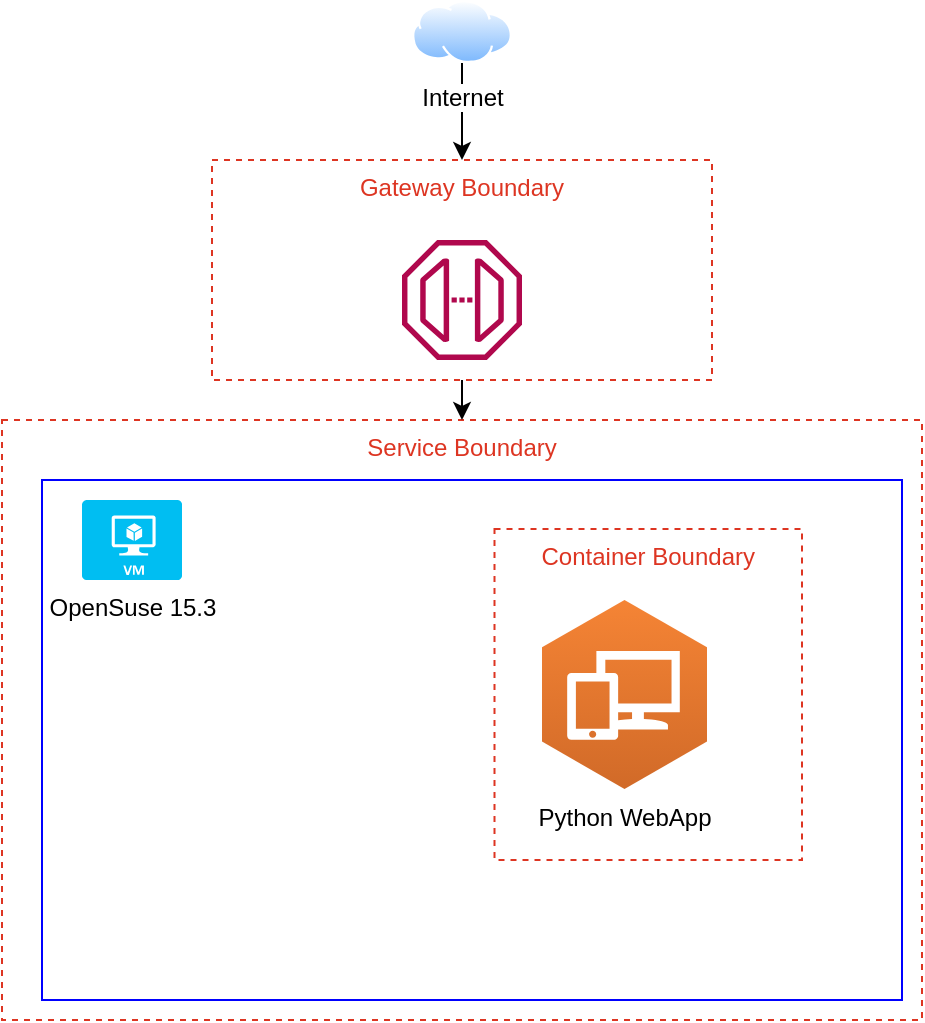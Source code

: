 <mxfile version="16.5.6" type="device"><diagram id="7-afBIv9Rg6Ob1dnnRjd" name="Page-1"><mxGraphModel dx="752" dy="786" grid="1" gridSize="10" guides="1" tooltips="1" connect="1" arrows="1" fold="1" page="1" pageScale="1" pageWidth="850" pageHeight="1100" math="0" shadow="0"><root><mxCell id="0"/><mxCell id="1" parent="0"/><mxCell id="MCyldLFDwakONmAF3GU1-14" value="" style="edgeStyle=orthogonalEdgeStyle;rounded=0;orthogonalLoop=1;jettySize=auto;html=1;fontColor=#DD3522;entryX=0.5;entryY=0;entryDx=0;entryDy=0;" edge="1" parent="1" source="MCyldLFDwakONmAF3GU1-5" target="MCyldLFDwakONmAF3GU1-12"><mxGeometry relative="1" as="geometry"/></mxCell><mxCell id="MCyldLFDwakONmAF3GU1-5" value="Internet" style="aspect=fixed;perimeter=ellipsePerimeter;html=1;align=center;shadow=0;dashed=0;spacingTop=3;image;image=img/lib/active_directory/internet_cloud.svg;strokeColor=#FF8000;" vertex="1" parent="1"><mxGeometry x="565" y="130" width="50" height="31.5" as="geometry"/></mxCell><mxCell id="MCyldLFDwakONmAF3GU1-8" value="" style="fillColor=none;strokeColor=#0000FF;verticalAlign=top;fontStyle=0;fontColor=#DD3522;" vertex="1" parent="1"><mxGeometry x="380" y="370" width="430" height="260" as="geometry"/></mxCell><mxCell id="MCyldLFDwakONmAF3GU1-6" value="OpenSuse 15.3" style="verticalLabelPosition=bottom;html=1;verticalAlign=top;align=center;strokeColor=none;fillColor=#00BEF2;shape=mxgraph.azure.virtual_machine;" vertex="1" parent="1"><mxGeometry x="400" y="380" width="50" height="40" as="geometry"/></mxCell><mxCell id="MCyldLFDwakONmAF3GU1-9" value="Python WebApp" style="outlineConnect=0;dashed=0;verticalLabelPosition=bottom;verticalAlign=top;align=center;html=1;shape=mxgraph.aws3.workspaces;fillColor=#D16A28;gradientColor=#F58435;gradientDirection=north;strokeColor=#0000FF;" vertex="1" parent="1"><mxGeometry x="630" y="430" width="82.5" height="94.5" as="geometry"/></mxCell><mxCell id="MCyldLFDwakONmAF3GU1-10" value="Service Boundary" style="fillColor=none;strokeColor=#DD3522;verticalAlign=top;fontStyle=0;fontColor=#DD3522;dashed=1;" vertex="1" parent="1"><mxGeometry x="360" y="340" width="460" height="300" as="geometry"/></mxCell><mxCell id="MCyldLFDwakONmAF3GU1-11" value="Container Boundary" style="fillColor=none;strokeColor=#DD3522;dashed=1;verticalAlign=top;fontStyle=0;fontColor=#DD3522;" vertex="1" parent="1"><mxGeometry x="606.25" y="394.5" width="153.75" height="165.5" as="geometry"/></mxCell><mxCell id="MCyldLFDwakONmAF3GU1-15" style="edgeStyle=orthogonalEdgeStyle;rounded=0;orthogonalLoop=1;jettySize=auto;html=1;exitX=0.5;exitY=1;exitDx=0;exitDy=0;entryX=0.5;entryY=0;entryDx=0;entryDy=0;fontColor=#DD3522;" edge="1" parent="1" source="MCyldLFDwakONmAF3GU1-12" target="MCyldLFDwakONmAF3GU1-10"><mxGeometry relative="1" as="geometry"/></mxCell><mxCell id="MCyldLFDwakONmAF3GU1-12" value="Gateway Boundary" style="fillColor=none;strokeColor=#DD3522;verticalAlign=top;fontStyle=0;fontColor=#DD3522;dashed=1;" vertex="1" parent="1"><mxGeometry x="465" y="210" width="250" height="110" as="geometry"/></mxCell><mxCell id="MCyldLFDwakONmAF3GU1-13" value="" style="sketch=0;outlineConnect=0;fontColor=#232F3E;gradientColor=none;fillColor=#B0084D;strokeColor=none;dashed=0;verticalLabelPosition=bottom;verticalAlign=top;align=center;html=1;fontSize=12;fontStyle=0;aspect=fixed;pointerEvents=1;shape=mxgraph.aws4.endpoint;" vertex="1" parent="1"><mxGeometry x="560" y="250" width="60" height="60" as="geometry"/></mxCell></root></mxGraphModel></diagram></mxfile>